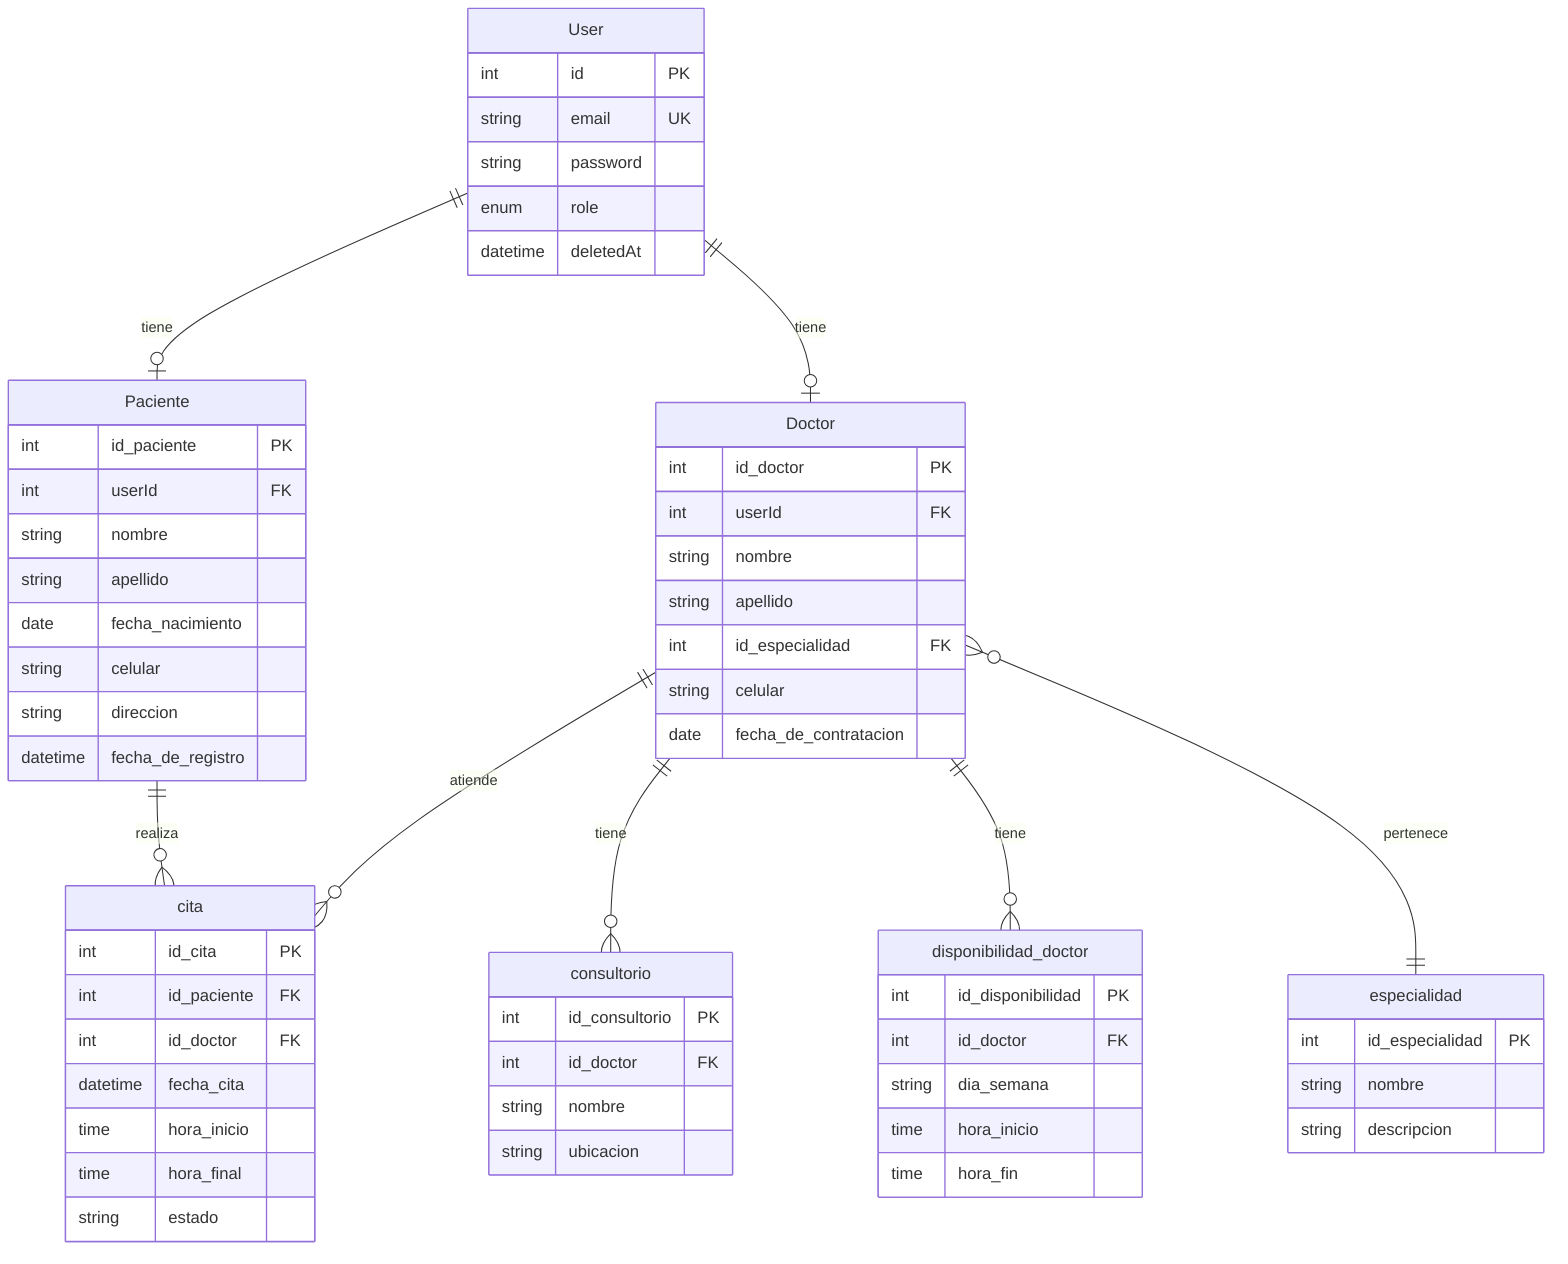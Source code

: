 erDiagram
    User ||--o| Paciente : tiene
    User ||--o| Doctor : tiene
    Paciente ||--o{ cita : realiza
    Doctor ||--o{ cita : atiende
    Doctor ||--o{ consultorio : tiene
    Doctor ||--o{ disponibilidad_doctor : tiene
    Doctor }o--|| especialidad : pertenece

    User {
        int id PK
        string email UK
        string password
        enum role
        datetime deletedAt
    }

    Paciente {
        int id_paciente PK
        int userId FK
        string nombre
        string apellido
        date fecha_nacimiento
        string celular
        string direccion
        datetime fecha_de_registro
    }

    Doctor {
        int id_doctor PK
        int userId FK
        string nombre
        string apellido
        int id_especialidad FK
        string celular
        date fecha_de_contratacion
    }

    cita {
        int id_cita PK
        int id_paciente FK
        int id_doctor FK
        datetime fecha_cita
        time hora_inicio
        time hora_final
        string estado
    }

    disponibilidad_doctor {
        int id_disponibilidad PK
        int id_doctor FK
        string dia_semana
        time hora_inicio
        time hora_fin
    }

    consultorio {
        int id_consultorio PK
        int id_doctor FK
        string nombre
        string ubicacion
    }

    especialidad {
        int id_especialidad PK
        string nombre
        string descripcion
    }